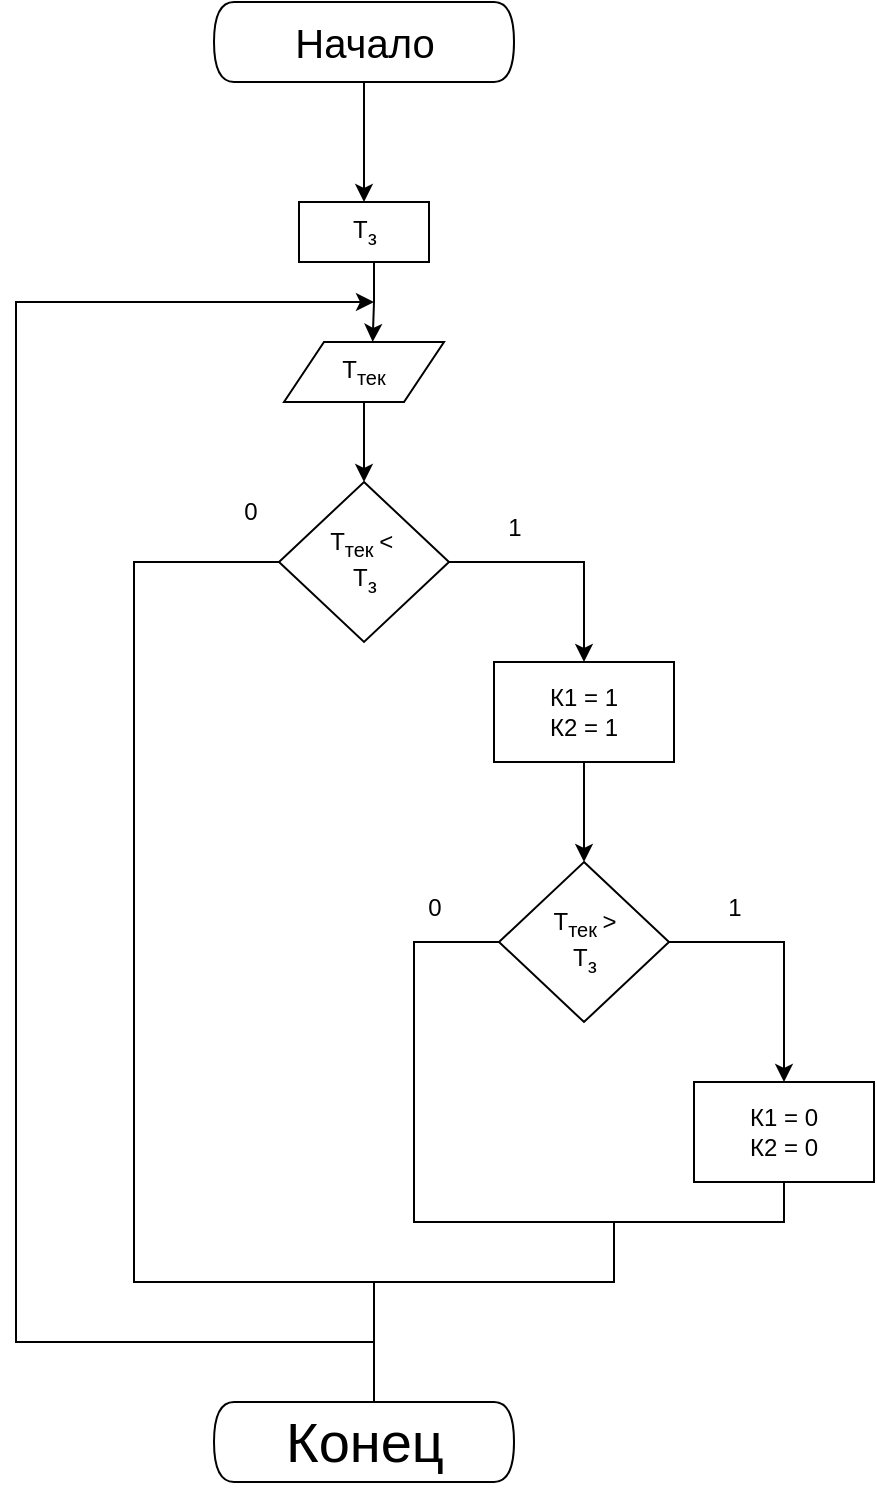 <mxfile version="26.2.14">
  <diagram name="Страница — 1" id="WNwVShf3JAIYWTUbWI15">
    <mxGraphModel dx="697" dy="956" grid="1" gridSize="10" guides="1" tooltips="1" connect="1" arrows="1" fold="1" page="1" pageScale="1" pageWidth="827" pageHeight="1169" math="0" shadow="0">
      <root>
        <mxCell id="0" />
        <mxCell id="1" parent="0" />
        <mxCell id="LoKLQNdkwTP0GIsrnYTD-1" value="" style="endArrow=none;html=1;rounded=0;" edge="1" parent="1">
          <mxGeometry width="50" height="50" relative="1" as="geometry">
            <mxPoint x="250" y="360" as="sourcePoint" />
            <mxPoint x="380" y="360" as="targetPoint" />
          </mxGeometry>
        </mxCell>
        <mxCell id="LoKLQNdkwTP0GIsrnYTD-2" value="" style="endArrow=none;html=1;rounded=0;" edge="1" parent="1">
          <mxGeometry width="50" height="50" relative="1" as="geometry">
            <mxPoint x="250" y="400" as="sourcePoint" />
            <mxPoint x="380" y="400" as="targetPoint" />
            <Array as="points">
              <mxPoint x="310" y="400" />
            </Array>
          </mxGeometry>
        </mxCell>
        <mxCell id="LoKLQNdkwTP0GIsrnYTD-3" value="" style="endArrow=none;html=1;rounded=0;edgeStyle=orthogonalEdgeStyle;curved=1;" edge="1" parent="1">
          <mxGeometry width="50" height="50" relative="1" as="geometry">
            <mxPoint x="380" y="400" as="sourcePoint" />
            <mxPoint x="380" y="360" as="targetPoint" />
            <Array as="points">
              <mxPoint x="390" y="400" />
              <mxPoint x="390" y="360" />
            </Array>
          </mxGeometry>
        </mxCell>
        <mxCell id="LoKLQNdkwTP0GIsrnYTD-4" value="" style="endArrow=none;html=1;rounded=0;edgeStyle=orthogonalEdgeStyle;curved=1;" edge="1" parent="1">
          <mxGeometry width="50" height="50" relative="1" as="geometry">
            <mxPoint x="250" y="400" as="sourcePoint" />
            <mxPoint x="250" y="360" as="targetPoint" />
            <Array as="points">
              <mxPoint x="240" y="400" />
              <mxPoint x="240" y="360" />
            </Array>
          </mxGeometry>
        </mxCell>
        <mxCell id="LoKLQNdkwTP0GIsrnYTD-13" value="" style="edgeStyle=orthogonalEdgeStyle;rounded=0;orthogonalLoop=1;jettySize=auto;html=1;" edge="1" parent="1" source="LoKLQNdkwTP0GIsrnYTD-5" target="LoKLQNdkwTP0GIsrnYTD-6">
          <mxGeometry relative="1" as="geometry" />
        </mxCell>
        <mxCell id="LoKLQNdkwTP0GIsrnYTD-5" value="&lt;font style=&quot;font-size: 20px;&quot;&gt;Начало&lt;/font&gt;" style="text;html=1;align=center;verticalAlign=middle;resizable=0;points=[];autosize=1;strokeColor=none;fillColor=none;" vertex="1" parent="1">
          <mxGeometry x="270" y="360" width="90" height="40" as="geometry" />
        </mxCell>
        <mxCell id="LoKLQNdkwTP0GIsrnYTD-14" value="" style="edgeStyle=orthogonalEdgeStyle;rounded=0;orthogonalLoop=1;jettySize=auto;html=1;entryX=0.554;entryY=-0.002;entryDx=0;entryDy=0;entryPerimeter=0;" edge="1" parent="1" source="LoKLQNdkwTP0GIsrnYTD-6" target="LoKLQNdkwTP0GIsrnYTD-7">
          <mxGeometry relative="1" as="geometry">
            <Array as="points">
              <mxPoint x="320" y="510" />
              <mxPoint x="319" y="510" />
            </Array>
          </mxGeometry>
        </mxCell>
        <mxCell id="LoKLQNdkwTP0GIsrnYTD-6" value="&lt;div&gt;T&lt;sub&gt;з&lt;/sub&gt;&lt;/div&gt;" style="rounded=0;whiteSpace=wrap;html=1;" vertex="1" parent="1">
          <mxGeometry x="282.5" y="460" width="65" height="30" as="geometry" />
        </mxCell>
        <mxCell id="LoKLQNdkwTP0GIsrnYTD-15" value="" style="edgeStyle=orthogonalEdgeStyle;rounded=0;orthogonalLoop=1;jettySize=auto;html=1;" edge="1" parent="1" source="LoKLQNdkwTP0GIsrnYTD-7" target="LoKLQNdkwTP0GIsrnYTD-8">
          <mxGeometry relative="1" as="geometry" />
        </mxCell>
        <mxCell id="LoKLQNdkwTP0GIsrnYTD-7" value="Т&lt;sub&gt;тек&lt;/sub&gt;" style="shape=parallelogram;perimeter=parallelogramPerimeter;whiteSpace=wrap;html=1;fixedSize=1;" vertex="1" parent="1">
          <mxGeometry x="275" y="530" width="80" height="30" as="geometry" />
        </mxCell>
        <mxCell id="LoKLQNdkwTP0GIsrnYTD-16" style="edgeStyle=orthogonalEdgeStyle;rounded=0;orthogonalLoop=1;jettySize=auto;html=1;entryX=0.5;entryY=0;entryDx=0;entryDy=0;" edge="1" parent="1" source="LoKLQNdkwTP0GIsrnYTD-8" target="LoKLQNdkwTP0GIsrnYTD-9">
          <mxGeometry relative="1" as="geometry" />
        </mxCell>
        <mxCell id="LoKLQNdkwTP0GIsrnYTD-8" value="Т&lt;sub&gt;тек &lt;/sub&gt;&amp;lt;&amp;nbsp;&lt;div&gt;T&lt;sub&gt;з&lt;/sub&gt;&lt;/div&gt; " style="rhombus;whiteSpace=wrap;html=1;" vertex="1" parent="1">
          <mxGeometry x="272.5" y="600" width="85" height="80" as="geometry" />
        </mxCell>
        <mxCell id="LoKLQNdkwTP0GIsrnYTD-9" value="&lt;div&gt;К1 = 1&lt;/div&gt;&lt;div&gt;К2 = 1&lt;/div&gt;" style="rounded=0;whiteSpace=wrap;html=1;" vertex="1" parent="1">
          <mxGeometry x="380" y="690" width="90" height="50" as="geometry" />
        </mxCell>
        <mxCell id="LoKLQNdkwTP0GIsrnYTD-18" style="edgeStyle=orthogonalEdgeStyle;rounded=0;orthogonalLoop=1;jettySize=auto;html=1;entryX=0.5;entryY=0;entryDx=0;entryDy=0;" edge="1" parent="1" source="LoKLQNdkwTP0GIsrnYTD-11" target="LoKLQNdkwTP0GIsrnYTD-12">
          <mxGeometry relative="1" as="geometry" />
        </mxCell>
        <mxCell id="LoKLQNdkwTP0GIsrnYTD-11" value="Т&lt;sub&gt;тек &lt;/sub&gt;&amp;gt; &lt;br&gt;&lt;div&gt;T&lt;sub&gt;з&lt;/sub&gt;&lt;/div&gt; " style="rhombus;whiteSpace=wrap;html=1;" vertex="1" parent="1">
          <mxGeometry x="382.5" y="790" width="85" height="80" as="geometry" />
        </mxCell>
        <mxCell id="LoKLQNdkwTP0GIsrnYTD-12" value="&lt;div&gt;К1 = 0&lt;/div&gt;&lt;div&gt;К2 = 0&lt;/div&gt;" style="rounded=0;whiteSpace=wrap;html=1;" vertex="1" parent="1">
          <mxGeometry x="480" y="900" width="90" height="50" as="geometry" />
        </mxCell>
        <mxCell id="LoKLQNdkwTP0GIsrnYTD-17" style="edgeStyle=orthogonalEdgeStyle;rounded=0;orthogonalLoop=1;jettySize=auto;html=1;entryX=0.5;entryY=0;entryDx=0;entryDy=0;" edge="1" parent="1" source="LoKLQNdkwTP0GIsrnYTD-9" target="LoKLQNdkwTP0GIsrnYTD-11">
          <mxGeometry relative="1" as="geometry" />
        </mxCell>
        <mxCell id="LoKLQNdkwTP0GIsrnYTD-22" value="0" style="text;html=1;align=center;verticalAlign=middle;resizable=0;points=[];autosize=1;strokeColor=none;fillColor=none;" vertex="1" parent="1">
          <mxGeometry x="242.5" y="600" width="30" height="30" as="geometry" />
        </mxCell>
        <mxCell id="LoKLQNdkwTP0GIsrnYTD-23" value="0" style="text;html=1;align=center;verticalAlign=middle;resizable=0;points=[];autosize=1;strokeColor=none;fillColor=none;" vertex="1" parent="1">
          <mxGeometry x="335" y="798" width="30" height="30" as="geometry" />
        </mxCell>
        <mxCell id="LoKLQNdkwTP0GIsrnYTD-24" value="1" style="text;html=1;align=center;verticalAlign=middle;resizable=0;points=[];autosize=1;strokeColor=none;fillColor=none;" vertex="1" parent="1">
          <mxGeometry x="375" y="608" width="30" height="30" as="geometry" />
        </mxCell>
        <mxCell id="LoKLQNdkwTP0GIsrnYTD-25" value="1" style="text;html=1;align=center;verticalAlign=middle;resizable=0;points=[];autosize=1;strokeColor=none;fillColor=none;" vertex="1" parent="1">
          <mxGeometry x="485" y="798" width="30" height="30" as="geometry" />
        </mxCell>
        <mxCell id="LoKLQNdkwTP0GIsrnYTD-26" value="" style="endArrow=none;html=1;rounded=0;" edge="1" parent="1">
          <mxGeometry width="50" height="50" relative="1" as="geometry">
            <mxPoint x="250" y="1060" as="sourcePoint" />
            <mxPoint x="380" y="1060" as="targetPoint" />
          </mxGeometry>
        </mxCell>
        <mxCell id="LoKLQNdkwTP0GIsrnYTD-27" value="" style="endArrow=none;html=1;rounded=0;" edge="1" parent="1">
          <mxGeometry width="50" height="50" relative="1" as="geometry">
            <mxPoint x="250" y="1100" as="sourcePoint" />
            <mxPoint x="380" y="1100" as="targetPoint" />
            <Array as="points">
              <mxPoint x="310" y="1100" />
            </Array>
          </mxGeometry>
        </mxCell>
        <mxCell id="LoKLQNdkwTP0GIsrnYTD-28" value="" style="endArrow=none;html=1;rounded=0;edgeStyle=orthogonalEdgeStyle;curved=1;" edge="1" parent="1">
          <mxGeometry width="50" height="50" relative="1" as="geometry">
            <mxPoint x="380" y="1100" as="sourcePoint" />
            <mxPoint x="380" y="1060" as="targetPoint" />
            <Array as="points">
              <mxPoint x="390" y="1100" />
              <mxPoint x="390" y="1060" />
            </Array>
          </mxGeometry>
        </mxCell>
        <mxCell id="LoKLQNdkwTP0GIsrnYTD-29" value="" style="endArrow=none;html=1;rounded=0;edgeStyle=orthogonalEdgeStyle;curved=1;" edge="1" parent="1">
          <mxGeometry width="50" height="50" relative="1" as="geometry">
            <mxPoint x="250" y="1100" as="sourcePoint" />
            <mxPoint x="250" y="1060" as="targetPoint" />
            <Array as="points">
              <mxPoint x="240" y="1100" />
              <mxPoint x="240" y="1060" />
            </Array>
          </mxGeometry>
        </mxCell>
        <mxCell id="LoKLQNdkwTP0GIsrnYTD-30" value="&lt;font style=&quot;font-size: 28px;&quot;&gt;Конец&lt;/font&gt;" style="text;html=1;align=center;verticalAlign=middle;resizable=0;points=[];autosize=1;strokeColor=none;fillColor=none;" vertex="1" parent="1">
          <mxGeometry x="265" y="1055" width="100" height="50" as="geometry" />
        </mxCell>
        <mxCell id="LoKLQNdkwTP0GIsrnYTD-31" value="" style="endArrow=none;html=1;rounded=0;edgeStyle=orthogonalEdgeStyle;exitX=0;exitY=0.5;exitDx=0;exitDy=0;startFill=0;entryX=0.5;entryY=1;entryDx=0;entryDy=0;" edge="1" parent="1" source="LoKLQNdkwTP0GIsrnYTD-11" target="LoKLQNdkwTP0GIsrnYTD-12">
          <mxGeometry width="50" height="50" relative="1" as="geometry">
            <mxPoint x="329.5" y="940" as="sourcePoint" />
            <mxPoint x="530" y="980" as="targetPoint" />
            <Array as="points">
              <mxPoint x="340" y="830" />
              <mxPoint x="340" y="970" />
              <mxPoint x="525" y="970" />
            </Array>
          </mxGeometry>
        </mxCell>
        <mxCell id="LoKLQNdkwTP0GIsrnYTD-32" value="" style="endArrow=none;html=1;rounded=0;edgeStyle=orthogonalEdgeStyle;startFill=0;exitX=0;exitY=0.5;exitDx=0;exitDy=0;" edge="1" parent="1" source="LoKLQNdkwTP0GIsrnYTD-8">
          <mxGeometry width="50" height="50" relative="1" as="geometry">
            <mxPoint x="200" y="640" as="sourcePoint" />
            <mxPoint x="440" y="970" as="targetPoint" />
            <Array as="points">
              <mxPoint x="200" y="640" />
              <mxPoint x="200" y="1000" />
              <mxPoint x="440" y="1000" />
            </Array>
          </mxGeometry>
        </mxCell>
        <mxCell id="LoKLQNdkwTP0GIsrnYTD-33" value="" style="endArrow=classic;html=1;rounded=0;edgeStyle=orthogonalEdgeStyle;" edge="1" parent="1">
          <mxGeometry width="50" height="50" relative="1" as="geometry">
            <mxPoint x="320" y="1000" as="sourcePoint" />
            <mxPoint x="320" y="510" as="targetPoint" />
            <Array as="points">
              <mxPoint x="320" y="1030" />
              <mxPoint x="141" y="1030" />
            </Array>
          </mxGeometry>
        </mxCell>
        <mxCell id="LoKLQNdkwTP0GIsrnYTD-34" value="" style="endArrow=none;html=1;rounded=0;startFill=0;" edge="1" parent="1">
          <mxGeometry width="50" height="50" relative="1" as="geometry">
            <mxPoint x="320" y="1030" as="sourcePoint" />
            <mxPoint x="320" y="1060" as="targetPoint" />
          </mxGeometry>
        </mxCell>
      </root>
    </mxGraphModel>
  </diagram>
</mxfile>
